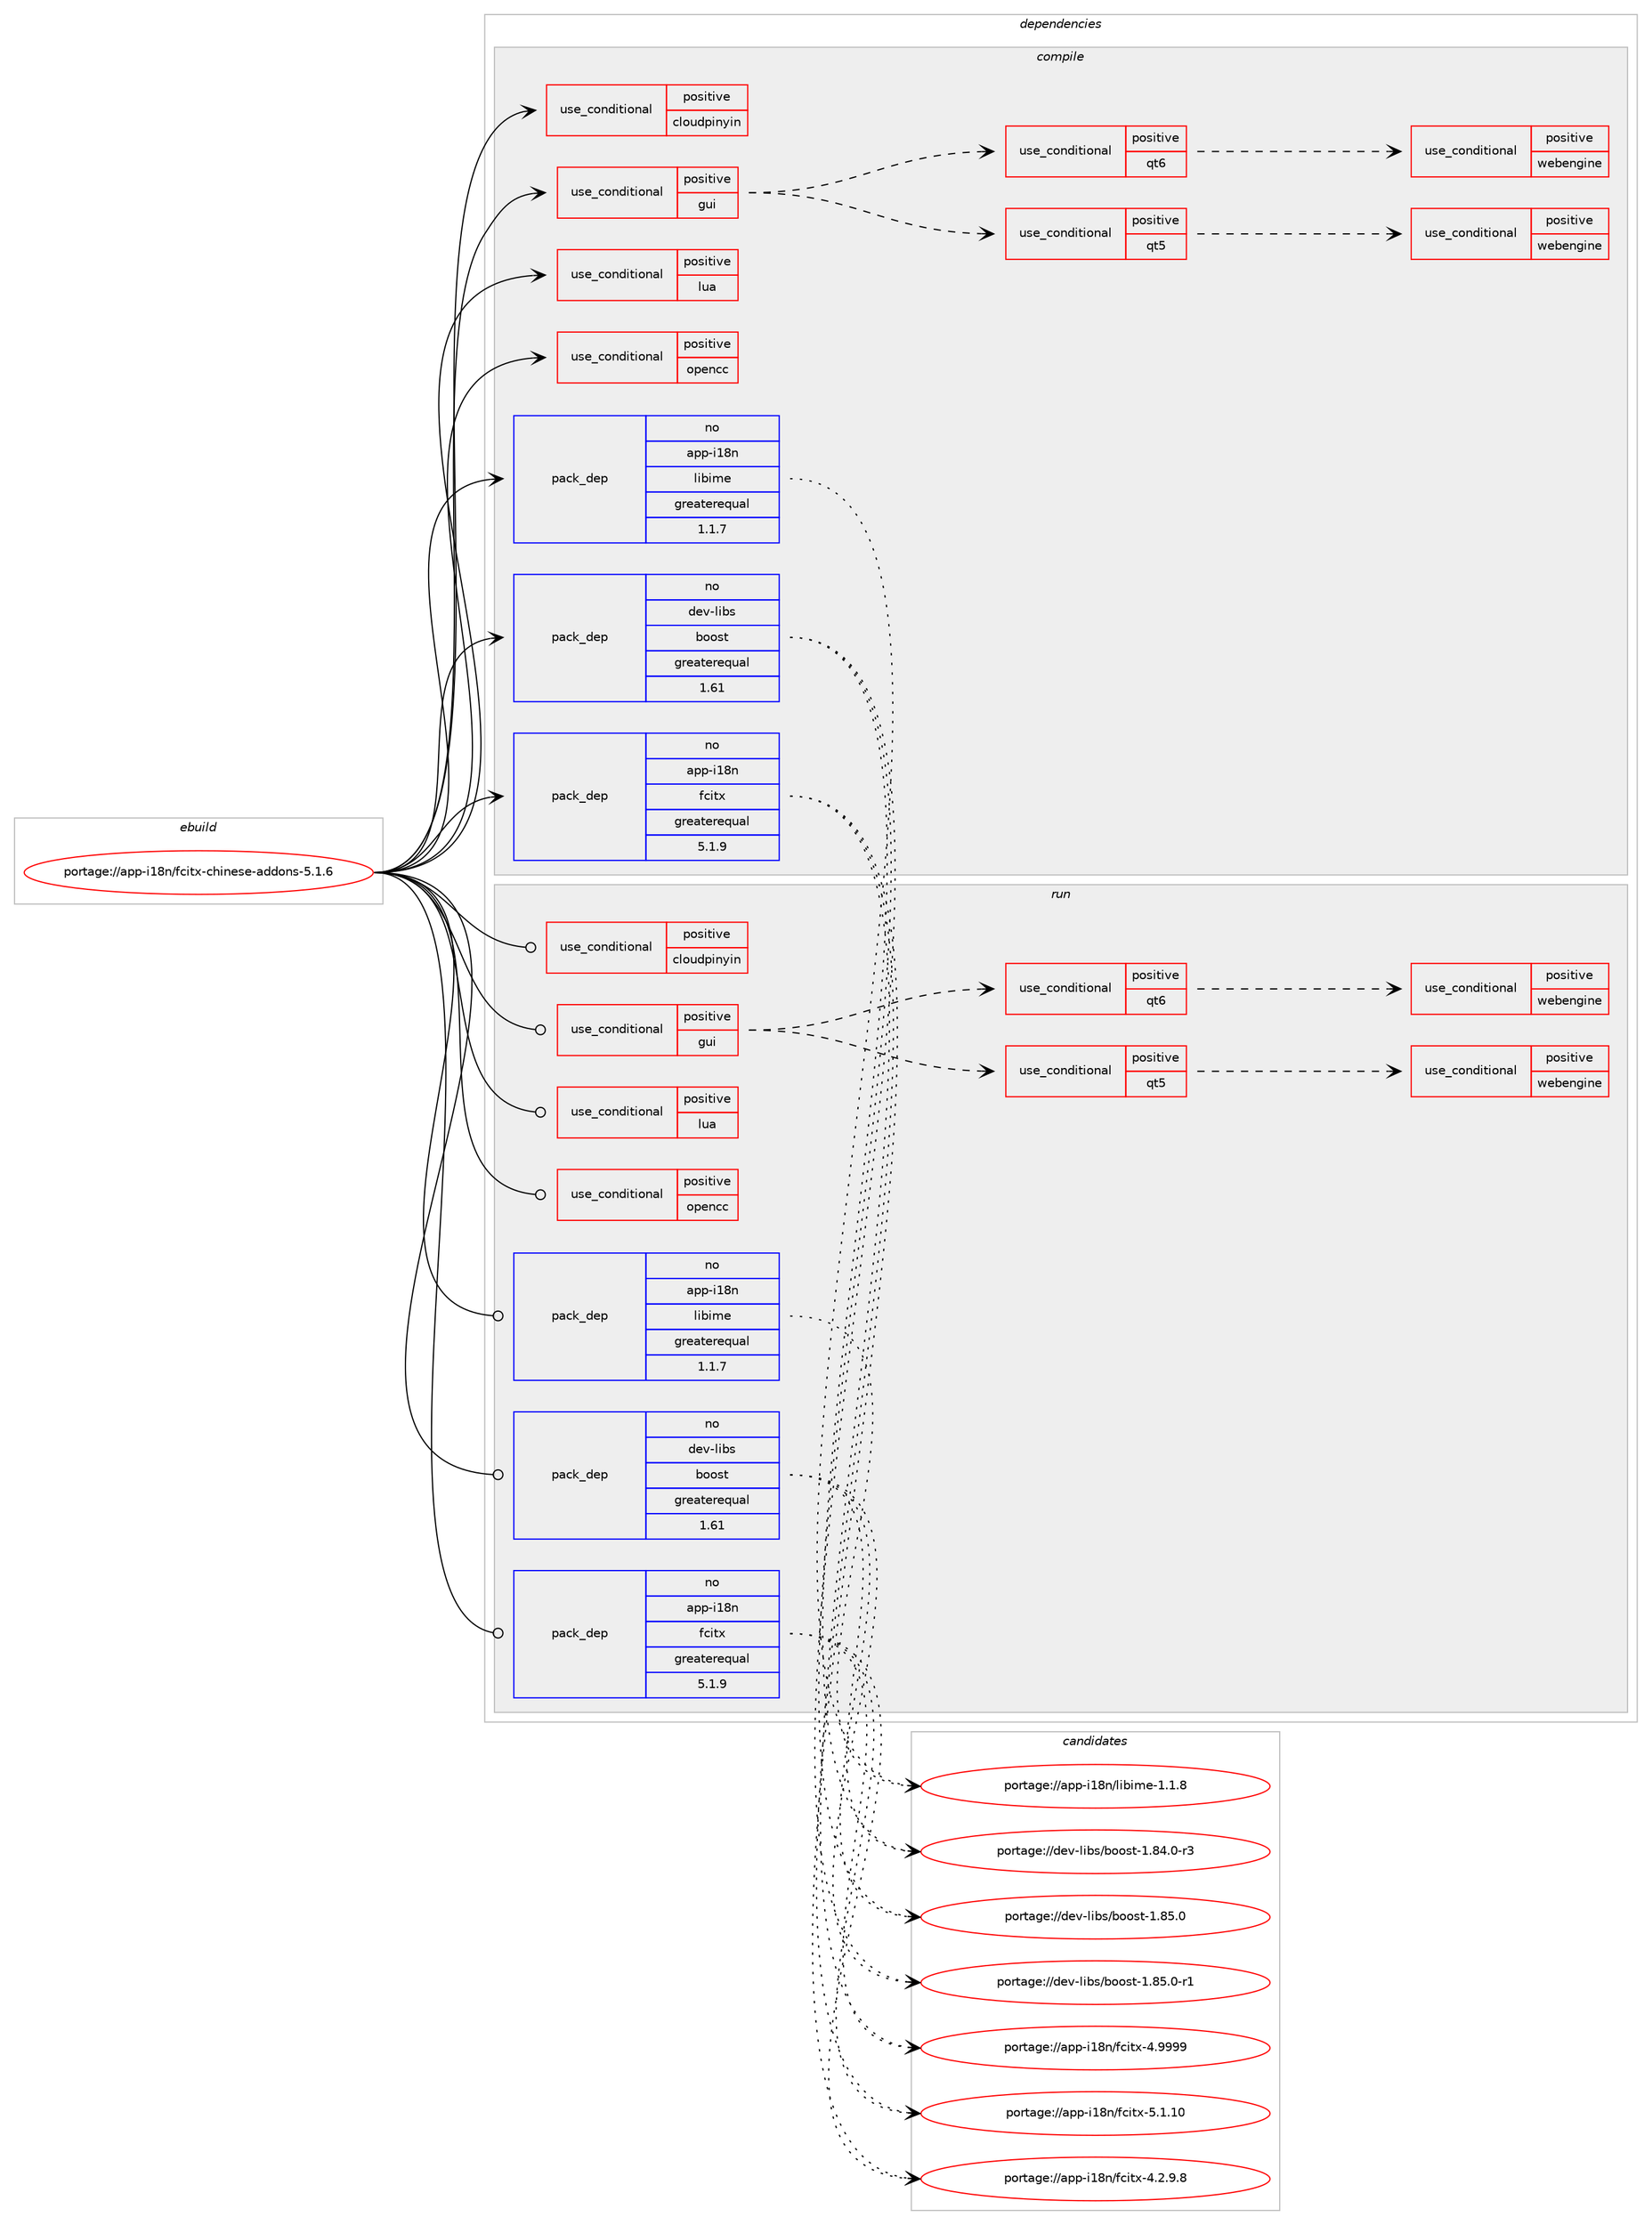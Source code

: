 digraph prolog {

# *************
# Graph options
# *************

newrank=true;
concentrate=true;
compound=true;
graph [rankdir=LR,fontname=Helvetica,fontsize=10,ranksep=1.5];#, ranksep=2.5, nodesep=0.2];
edge  [arrowhead=vee];
node  [fontname=Helvetica,fontsize=10];

# **********
# The ebuild
# **********

subgraph cluster_leftcol {
color=gray;
rank=same;
label=<<i>ebuild</i>>;
id [label="portage://app-i18n/fcitx-chinese-addons-5.1.6", color=red, width=4, href="../app-i18n/fcitx-chinese-addons-5.1.6.svg"];
}

# ****************
# The dependencies
# ****************

subgraph cluster_midcol {
color=gray;
label=<<i>dependencies</i>>;
subgraph cluster_compile {
fillcolor="#eeeeee";
style=filled;
label=<<i>compile</i>>;
subgraph cond10417 {
dependency16594 [label=<<TABLE BORDER="0" CELLBORDER="1" CELLSPACING="0" CELLPADDING="4"><TR><TD ROWSPAN="3" CELLPADDING="10">use_conditional</TD></TR><TR><TD>positive</TD></TR><TR><TD>cloudpinyin</TD></TR></TABLE>>, shape=none, color=red];
# *** BEGIN UNKNOWN DEPENDENCY TYPE (TODO) ***
# dependency16594 -> package_dependency(portage://app-i18n/fcitx-chinese-addons-5.1.6,install,no,net-misc,curl,none,[,,],[],[])
# *** END UNKNOWN DEPENDENCY TYPE (TODO) ***

}
id:e -> dependency16594:w [weight=20,style="solid",arrowhead="vee"];
subgraph cond10418 {
dependency16595 [label=<<TABLE BORDER="0" CELLBORDER="1" CELLSPACING="0" CELLPADDING="4"><TR><TD ROWSPAN="3" CELLPADDING="10">use_conditional</TD></TR><TR><TD>positive</TD></TR><TR><TD>gui</TD></TR></TABLE>>, shape=none, color=red];
subgraph cond10419 {
dependency16596 [label=<<TABLE BORDER="0" CELLBORDER="1" CELLSPACING="0" CELLPADDING="4"><TR><TD ROWSPAN="3" CELLPADDING="10">use_conditional</TD></TR><TR><TD>positive</TD></TR><TR><TD>qt5</TD></TR></TABLE>>, shape=none, color=red];
# *** BEGIN UNKNOWN DEPENDENCY TYPE (TODO) ***
# dependency16596 -> package_dependency(portage://app-i18n/fcitx-chinese-addons-5.1.6,install,no,dev-qt,qtconcurrent,none,[,,],[slot(5)],[])
# *** END UNKNOWN DEPENDENCY TYPE (TODO) ***

# *** BEGIN UNKNOWN DEPENDENCY TYPE (TODO) ***
# dependency16596 -> package_dependency(portage://app-i18n/fcitx-chinese-addons-5.1.6,install,no,app-i18n,fcitx-qt,none,[,,],[slot(5)],[use(enable(qt5),none),use(disable(onlyplugin),none)])
# *** END UNKNOWN DEPENDENCY TYPE (TODO) ***

subgraph cond10420 {
dependency16597 [label=<<TABLE BORDER="0" CELLBORDER="1" CELLSPACING="0" CELLPADDING="4"><TR><TD ROWSPAN="3" CELLPADDING="10">use_conditional</TD></TR><TR><TD>positive</TD></TR><TR><TD>webengine</TD></TR></TABLE>>, shape=none, color=red];
# *** BEGIN UNKNOWN DEPENDENCY TYPE (TODO) ***
# dependency16597 -> package_dependency(portage://app-i18n/fcitx-chinese-addons-5.1.6,install,no,dev-qt,qtwebengine,none,[,,],[slot(5)],[use(enable(widgets),none)])
# *** END UNKNOWN DEPENDENCY TYPE (TODO) ***

}
dependency16596:e -> dependency16597:w [weight=20,style="dashed",arrowhead="vee"];
}
dependency16595:e -> dependency16596:w [weight=20,style="dashed",arrowhead="vee"];
subgraph cond10421 {
dependency16598 [label=<<TABLE BORDER="0" CELLBORDER="1" CELLSPACING="0" CELLPADDING="4"><TR><TD ROWSPAN="3" CELLPADDING="10">use_conditional</TD></TR><TR><TD>positive</TD></TR><TR><TD>qt6</TD></TR></TABLE>>, shape=none, color=red];
# *** BEGIN UNKNOWN DEPENDENCY TYPE (TODO) ***
# dependency16598 -> package_dependency(portage://app-i18n/fcitx-chinese-addons-5.1.6,install,no,dev-qt,qtbase,none,[,,],[slot(6)],[use(enable(concurrent),none)])
# *** END UNKNOWN DEPENDENCY TYPE (TODO) ***

# *** BEGIN UNKNOWN DEPENDENCY TYPE (TODO) ***
# dependency16598 -> package_dependency(portage://app-i18n/fcitx-chinese-addons-5.1.6,install,no,app-i18n,fcitx-qt,none,[,,],[slot(5)],[use(enable(qt6),none),use(disable(onlyplugin),none)])
# *** END UNKNOWN DEPENDENCY TYPE (TODO) ***

subgraph cond10422 {
dependency16599 [label=<<TABLE BORDER="0" CELLBORDER="1" CELLSPACING="0" CELLPADDING="4"><TR><TD ROWSPAN="3" CELLPADDING="10">use_conditional</TD></TR><TR><TD>positive</TD></TR><TR><TD>webengine</TD></TR></TABLE>>, shape=none, color=red];
# *** BEGIN UNKNOWN DEPENDENCY TYPE (TODO) ***
# dependency16599 -> package_dependency(portage://app-i18n/fcitx-chinese-addons-5.1.6,install,no,dev-qt,qtwebengine,none,[,,],[slot(6)],[use(enable(widgets),none)])
# *** END UNKNOWN DEPENDENCY TYPE (TODO) ***

}
dependency16598:e -> dependency16599:w [weight=20,style="dashed",arrowhead="vee"];
}
dependency16595:e -> dependency16598:w [weight=20,style="dashed",arrowhead="vee"];
}
id:e -> dependency16595:w [weight=20,style="solid",arrowhead="vee"];
subgraph cond10423 {
dependency16600 [label=<<TABLE BORDER="0" CELLBORDER="1" CELLSPACING="0" CELLPADDING="4"><TR><TD ROWSPAN="3" CELLPADDING="10">use_conditional</TD></TR><TR><TD>positive</TD></TR><TR><TD>lua</TD></TR></TABLE>>, shape=none, color=red];
# *** BEGIN UNKNOWN DEPENDENCY TYPE (TODO) ***
# dependency16600 -> package_dependency(portage://app-i18n/fcitx-chinese-addons-5.1.6,install,no,app-i18n,fcitx-lua,none,[,,],[slot(5)],[])
# *** END UNKNOWN DEPENDENCY TYPE (TODO) ***

}
id:e -> dependency16600:w [weight=20,style="solid",arrowhead="vee"];
subgraph cond10424 {
dependency16601 [label=<<TABLE BORDER="0" CELLBORDER="1" CELLSPACING="0" CELLPADDING="4"><TR><TD ROWSPAN="3" CELLPADDING="10">use_conditional</TD></TR><TR><TD>positive</TD></TR><TR><TD>opencc</TD></TR></TABLE>>, shape=none, color=red];
# *** BEGIN UNKNOWN DEPENDENCY TYPE (TODO) ***
# dependency16601 -> package_dependency(portage://app-i18n/fcitx-chinese-addons-5.1.6,install,no,app-i18n,opencc,none,[,,],any_same_slot,[])
# *** END UNKNOWN DEPENDENCY TYPE (TODO) ***

}
id:e -> dependency16601:w [weight=20,style="solid",arrowhead="vee"];
subgraph pack5835 {
dependency16602 [label=<<TABLE BORDER="0" CELLBORDER="1" CELLSPACING="0" CELLPADDING="4" WIDTH="220"><TR><TD ROWSPAN="6" CELLPADDING="30">pack_dep</TD></TR><TR><TD WIDTH="110">no</TD></TR><TR><TD>app-i18n</TD></TR><TR><TD>fcitx</TD></TR><TR><TD>greaterequal</TD></TR><TR><TD>5.1.9</TD></TR></TABLE>>, shape=none, color=blue];
}
id:e -> dependency16602:w [weight=20,style="solid",arrowhead="vee"];
subgraph pack5836 {
dependency16603 [label=<<TABLE BORDER="0" CELLBORDER="1" CELLSPACING="0" CELLPADDING="4" WIDTH="220"><TR><TD ROWSPAN="6" CELLPADDING="30">pack_dep</TD></TR><TR><TD WIDTH="110">no</TD></TR><TR><TD>app-i18n</TD></TR><TR><TD>libime</TD></TR><TR><TD>greaterequal</TD></TR><TR><TD>1.1.7</TD></TR></TABLE>>, shape=none, color=blue];
}
id:e -> dependency16603:w [weight=20,style="solid",arrowhead="vee"];
subgraph pack5837 {
dependency16604 [label=<<TABLE BORDER="0" CELLBORDER="1" CELLSPACING="0" CELLPADDING="4" WIDTH="220"><TR><TD ROWSPAN="6" CELLPADDING="30">pack_dep</TD></TR><TR><TD WIDTH="110">no</TD></TR><TR><TD>dev-libs</TD></TR><TR><TD>boost</TD></TR><TR><TD>greaterequal</TD></TR><TR><TD>1.61</TD></TR></TABLE>>, shape=none, color=blue];
}
id:e -> dependency16604:w [weight=20,style="solid",arrowhead="vee"];
}
subgraph cluster_compileandrun {
fillcolor="#eeeeee";
style=filled;
label=<<i>compile and run</i>>;
}
subgraph cluster_run {
fillcolor="#eeeeee";
style=filled;
label=<<i>run</i>>;
subgraph cond10425 {
dependency16605 [label=<<TABLE BORDER="0" CELLBORDER="1" CELLSPACING="0" CELLPADDING="4"><TR><TD ROWSPAN="3" CELLPADDING="10">use_conditional</TD></TR><TR><TD>positive</TD></TR><TR><TD>cloudpinyin</TD></TR></TABLE>>, shape=none, color=red];
# *** BEGIN UNKNOWN DEPENDENCY TYPE (TODO) ***
# dependency16605 -> package_dependency(portage://app-i18n/fcitx-chinese-addons-5.1.6,run,no,net-misc,curl,none,[,,],[],[])
# *** END UNKNOWN DEPENDENCY TYPE (TODO) ***

}
id:e -> dependency16605:w [weight=20,style="solid",arrowhead="odot"];
subgraph cond10426 {
dependency16606 [label=<<TABLE BORDER="0" CELLBORDER="1" CELLSPACING="0" CELLPADDING="4"><TR><TD ROWSPAN="3" CELLPADDING="10">use_conditional</TD></TR><TR><TD>positive</TD></TR><TR><TD>gui</TD></TR></TABLE>>, shape=none, color=red];
subgraph cond10427 {
dependency16607 [label=<<TABLE BORDER="0" CELLBORDER="1" CELLSPACING="0" CELLPADDING="4"><TR><TD ROWSPAN="3" CELLPADDING="10">use_conditional</TD></TR><TR><TD>positive</TD></TR><TR><TD>qt5</TD></TR></TABLE>>, shape=none, color=red];
# *** BEGIN UNKNOWN DEPENDENCY TYPE (TODO) ***
# dependency16607 -> package_dependency(portage://app-i18n/fcitx-chinese-addons-5.1.6,run,no,dev-qt,qtconcurrent,none,[,,],[slot(5)],[])
# *** END UNKNOWN DEPENDENCY TYPE (TODO) ***

# *** BEGIN UNKNOWN DEPENDENCY TYPE (TODO) ***
# dependency16607 -> package_dependency(portage://app-i18n/fcitx-chinese-addons-5.1.6,run,no,app-i18n,fcitx-qt,none,[,,],[slot(5)],[use(enable(qt5),none),use(disable(onlyplugin),none)])
# *** END UNKNOWN DEPENDENCY TYPE (TODO) ***

subgraph cond10428 {
dependency16608 [label=<<TABLE BORDER="0" CELLBORDER="1" CELLSPACING="0" CELLPADDING="4"><TR><TD ROWSPAN="3" CELLPADDING="10">use_conditional</TD></TR><TR><TD>positive</TD></TR><TR><TD>webengine</TD></TR></TABLE>>, shape=none, color=red];
# *** BEGIN UNKNOWN DEPENDENCY TYPE (TODO) ***
# dependency16608 -> package_dependency(portage://app-i18n/fcitx-chinese-addons-5.1.6,run,no,dev-qt,qtwebengine,none,[,,],[slot(5)],[use(enable(widgets),none)])
# *** END UNKNOWN DEPENDENCY TYPE (TODO) ***

}
dependency16607:e -> dependency16608:w [weight=20,style="dashed",arrowhead="vee"];
}
dependency16606:e -> dependency16607:w [weight=20,style="dashed",arrowhead="vee"];
subgraph cond10429 {
dependency16609 [label=<<TABLE BORDER="0" CELLBORDER="1" CELLSPACING="0" CELLPADDING="4"><TR><TD ROWSPAN="3" CELLPADDING="10">use_conditional</TD></TR><TR><TD>positive</TD></TR><TR><TD>qt6</TD></TR></TABLE>>, shape=none, color=red];
# *** BEGIN UNKNOWN DEPENDENCY TYPE (TODO) ***
# dependency16609 -> package_dependency(portage://app-i18n/fcitx-chinese-addons-5.1.6,run,no,dev-qt,qtbase,none,[,,],[slot(6)],[use(enable(concurrent),none)])
# *** END UNKNOWN DEPENDENCY TYPE (TODO) ***

# *** BEGIN UNKNOWN DEPENDENCY TYPE (TODO) ***
# dependency16609 -> package_dependency(portage://app-i18n/fcitx-chinese-addons-5.1.6,run,no,app-i18n,fcitx-qt,none,[,,],[slot(5)],[use(enable(qt6),none),use(disable(onlyplugin),none)])
# *** END UNKNOWN DEPENDENCY TYPE (TODO) ***

subgraph cond10430 {
dependency16610 [label=<<TABLE BORDER="0" CELLBORDER="1" CELLSPACING="0" CELLPADDING="4"><TR><TD ROWSPAN="3" CELLPADDING="10">use_conditional</TD></TR><TR><TD>positive</TD></TR><TR><TD>webengine</TD></TR></TABLE>>, shape=none, color=red];
# *** BEGIN UNKNOWN DEPENDENCY TYPE (TODO) ***
# dependency16610 -> package_dependency(portage://app-i18n/fcitx-chinese-addons-5.1.6,run,no,dev-qt,qtwebengine,none,[,,],[slot(6)],[use(enable(widgets),none)])
# *** END UNKNOWN DEPENDENCY TYPE (TODO) ***

}
dependency16609:e -> dependency16610:w [weight=20,style="dashed",arrowhead="vee"];
}
dependency16606:e -> dependency16609:w [weight=20,style="dashed",arrowhead="vee"];
}
id:e -> dependency16606:w [weight=20,style="solid",arrowhead="odot"];
subgraph cond10431 {
dependency16611 [label=<<TABLE BORDER="0" CELLBORDER="1" CELLSPACING="0" CELLPADDING="4"><TR><TD ROWSPAN="3" CELLPADDING="10">use_conditional</TD></TR><TR><TD>positive</TD></TR><TR><TD>lua</TD></TR></TABLE>>, shape=none, color=red];
# *** BEGIN UNKNOWN DEPENDENCY TYPE (TODO) ***
# dependency16611 -> package_dependency(portage://app-i18n/fcitx-chinese-addons-5.1.6,run,no,app-i18n,fcitx-lua,none,[,,],[slot(5)],[])
# *** END UNKNOWN DEPENDENCY TYPE (TODO) ***

}
id:e -> dependency16611:w [weight=20,style="solid",arrowhead="odot"];
subgraph cond10432 {
dependency16612 [label=<<TABLE BORDER="0" CELLBORDER="1" CELLSPACING="0" CELLPADDING="4"><TR><TD ROWSPAN="3" CELLPADDING="10">use_conditional</TD></TR><TR><TD>positive</TD></TR><TR><TD>opencc</TD></TR></TABLE>>, shape=none, color=red];
# *** BEGIN UNKNOWN DEPENDENCY TYPE (TODO) ***
# dependency16612 -> package_dependency(portage://app-i18n/fcitx-chinese-addons-5.1.6,run,no,app-i18n,opencc,none,[,,],any_same_slot,[])
# *** END UNKNOWN DEPENDENCY TYPE (TODO) ***

}
id:e -> dependency16612:w [weight=20,style="solid",arrowhead="odot"];
subgraph pack5838 {
dependency16613 [label=<<TABLE BORDER="0" CELLBORDER="1" CELLSPACING="0" CELLPADDING="4" WIDTH="220"><TR><TD ROWSPAN="6" CELLPADDING="30">pack_dep</TD></TR><TR><TD WIDTH="110">no</TD></TR><TR><TD>app-i18n</TD></TR><TR><TD>fcitx</TD></TR><TR><TD>greaterequal</TD></TR><TR><TD>5.1.9</TD></TR></TABLE>>, shape=none, color=blue];
}
id:e -> dependency16613:w [weight=20,style="solid",arrowhead="odot"];
subgraph pack5839 {
dependency16614 [label=<<TABLE BORDER="0" CELLBORDER="1" CELLSPACING="0" CELLPADDING="4" WIDTH="220"><TR><TD ROWSPAN="6" CELLPADDING="30">pack_dep</TD></TR><TR><TD WIDTH="110">no</TD></TR><TR><TD>app-i18n</TD></TR><TR><TD>libime</TD></TR><TR><TD>greaterequal</TD></TR><TR><TD>1.1.7</TD></TR></TABLE>>, shape=none, color=blue];
}
id:e -> dependency16614:w [weight=20,style="solid",arrowhead="odot"];
subgraph pack5840 {
dependency16615 [label=<<TABLE BORDER="0" CELLBORDER="1" CELLSPACING="0" CELLPADDING="4" WIDTH="220"><TR><TD ROWSPAN="6" CELLPADDING="30">pack_dep</TD></TR><TR><TD WIDTH="110">no</TD></TR><TR><TD>dev-libs</TD></TR><TR><TD>boost</TD></TR><TR><TD>greaterequal</TD></TR><TR><TD>1.61</TD></TR></TABLE>>, shape=none, color=blue];
}
id:e -> dependency16615:w [weight=20,style="solid",arrowhead="odot"];
}
}

# **************
# The candidates
# **************

subgraph cluster_choices {
rank=same;
color=gray;
label=<<i>candidates</i>>;

subgraph choice5835 {
color=black;
nodesep=1;
choice9711211245105495611047102991051161204552465046574656 [label="portage://app-i18n/fcitx-4.2.9.8", color=red, width=4,href="../app-i18n/fcitx-4.2.9.8.svg"];
choice97112112451054956110471029910511612045524657575757 [label="portage://app-i18n/fcitx-4.9999", color=red, width=4,href="../app-i18n/fcitx-4.9999.svg"];
choice97112112451054956110471029910511612045534649464948 [label="portage://app-i18n/fcitx-5.1.10", color=red, width=4,href="../app-i18n/fcitx-5.1.10.svg"];
dependency16602:e -> choice9711211245105495611047102991051161204552465046574656:w [style=dotted,weight="100"];
dependency16602:e -> choice97112112451054956110471029910511612045524657575757:w [style=dotted,weight="100"];
dependency16602:e -> choice97112112451054956110471029910511612045534649464948:w [style=dotted,weight="100"];
}
subgraph choice5836 {
color=black;
nodesep=1;
choice971121124510549561104710810598105109101454946494656 [label="portage://app-i18n/libime-1.1.8", color=red, width=4,href="../app-i18n/libime-1.1.8.svg"];
dependency16603:e -> choice971121124510549561104710810598105109101454946494656:w [style=dotted,weight="100"];
}
subgraph choice5837 {
color=black;
nodesep=1;
choice10010111845108105981154798111111115116454946565246484511451 [label="portage://dev-libs/boost-1.84.0-r3", color=red, width=4,href="../dev-libs/boost-1.84.0-r3.svg"];
choice1001011184510810598115479811111111511645494656534648 [label="portage://dev-libs/boost-1.85.0", color=red, width=4,href="../dev-libs/boost-1.85.0.svg"];
choice10010111845108105981154798111111115116454946565346484511449 [label="portage://dev-libs/boost-1.85.0-r1", color=red, width=4,href="../dev-libs/boost-1.85.0-r1.svg"];
dependency16604:e -> choice10010111845108105981154798111111115116454946565246484511451:w [style=dotted,weight="100"];
dependency16604:e -> choice1001011184510810598115479811111111511645494656534648:w [style=dotted,weight="100"];
dependency16604:e -> choice10010111845108105981154798111111115116454946565346484511449:w [style=dotted,weight="100"];
}
subgraph choice5838 {
color=black;
nodesep=1;
choice9711211245105495611047102991051161204552465046574656 [label="portage://app-i18n/fcitx-4.2.9.8", color=red, width=4,href="../app-i18n/fcitx-4.2.9.8.svg"];
choice97112112451054956110471029910511612045524657575757 [label="portage://app-i18n/fcitx-4.9999", color=red, width=4,href="../app-i18n/fcitx-4.9999.svg"];
choice97112112451054956110471029910511612045534649464948 [label="portage://app-i18n/fcitx-5.1.10", color=red, width=4,href="../app-i18n/fcitx-5.1.10.svg"];
dependency16613:e -> choice9711211245105495611047102991051161204552465046574656:w [style=dotted,weight="100"];
dependency16613:e -> choice97112112451054956110471029910511612045524657575757:w [style=dotted,weight="100"];
dependency16613:e -> choice97112112451054956110471029910511612045534649464948:w [style=dotted,weight="100"];
}
subgraph choice5839 {
color=black;
nodesep=1;
choice971121124510549561104710810598105109101454946494656 [label="portage://app-i18n/libime-1.1.8", color=red, width=4,href="../app-i18n/libime-1.1.8.svg"];
dependency16614:e -> choice971121124510549561104710810598105109101454946494656:w [style=dotted,weight="100"];
}
subgraph choice5840 {
color=black;
nodesep=1;
choice10010111845108105981154798111111115116454946565246484511451 [label="portage://dev-libs/boost-1.84.0-r3", color=red, width=4,href="../dev-libs/boost-1.84.0-r3.svg"];
choice1001011184510810598115479811111111511645494656534648 [label="portage://dev-libs/boost-1.85.0", color=red, width=4,href="../dev-libs/boost-1.85.0.svg"];
choice10010111845108105981154798111111115116454946565346484511449 [label="portage://dev-libs/boost-1.85.0-r1", color=red, width=4,href="../dev-libs/boost-1.85.0-r1.svg"];
dependency16615:e -> choice10010111845108105981154798111111115116454946565246484511451:w [style=dotted,weight="100"];
dependency16615:e -> choice1001011184510810598115479811111111511645494656534648:w [style=dotted,weight="100"];
dependency16615:e -> choice10010111845108105981154798111111115116454946565346484511449:w [style=dotted,weight="100"];
}
}

}
